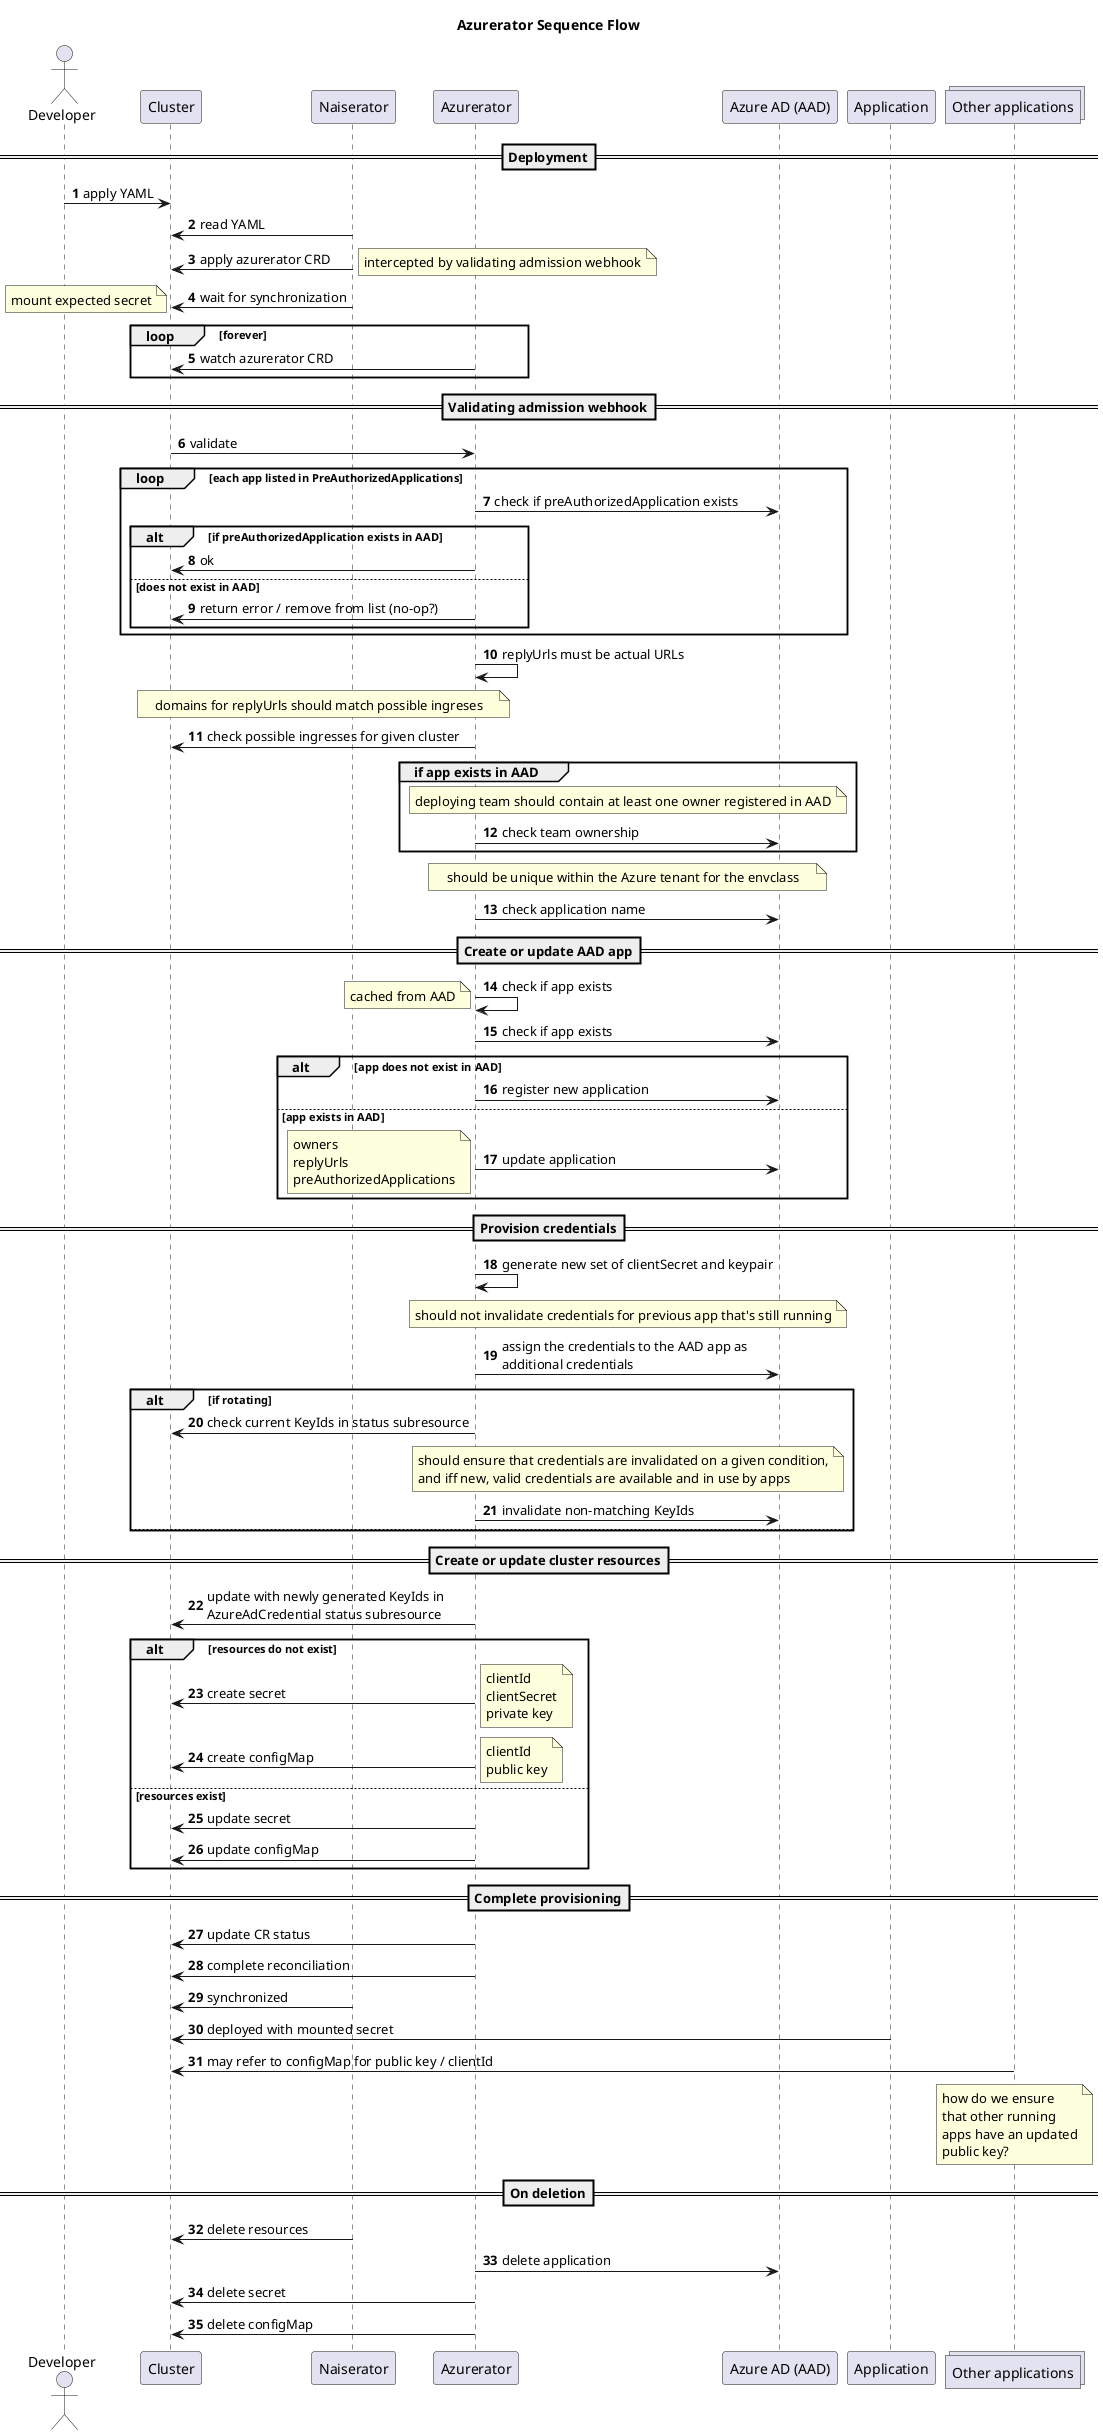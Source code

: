 @startuml component
title Azurerator Sequence Flow
skinparam maxMessageSize 300
autonumber

actor developer as "Developer"
participant cluster as "Cluster"
participant naiserator as "Naiserator"
participant azurerator as "Azurerator"
participant azuread as "Azure AD (AAD)"
participant application as "Application"
collections applications as "Other applications"

==Deployment==
developer -> cluster: apply YAML
cluster <- naiserator: read YAML
cluster <- naiserator: apply azurerator CRD
note right: intercepted by validating admission webhook
naiserator -> cluster: wait for synchronization
note left: mount expected secret

loop forever
	azurerator -> cluster: watch azurerator CRD
end

==Validating admission webhook==
cluster -> azurerator: validate

loop each app listed in PreAuthorizedApplications
    azurerator -> azuread: check if preAuthorizedApplication exists
    alt if preAuthorizedApplication exists in AAD
        azurerator -> cluster: ok
    else does not exist in AAD
        azurerator -> cluster: return error / remove from list (no-op?)
    end
end
azurerator -> azurerator: replyUrls must be actual URLs

note over cluster, azurerator: domains for replyUrls should match possible ingreses
azurerator -> cluster: check possible ingresses for given cluster
group if app exists in AAD
    note over azurerator, azuread
        deploying team should contain at least one owner registered in AAD
    end note
    azurerator -> azuread: check team ownership
end

note over azurerator, azuread: should be unique within the Azure tenant for the envclass
azurerator -> azuread: check application name

==Create or update AAD app==
azurerator -> azurerator: check if app exists
note left: cached from AAD
azurerator -> azuread: check if app exists
alt app does not exist in AAD
	azurerator -> azuread: register new application
else app exists in AAD
    azurerator -> azuread: update application
    note left
        owners
        replyUrls
        preAuthorizedApplications
    end note
end

==Provision credentials==

azurerator -> azurerator: generate new set of clientSecret and keypair
note over azurerator, azuread
    should not invalidate credentials for previous app that's still running
end note

azurerator -> azuread: assign the credentials to the AAD app as additional credentials

alt if rotating
    azurerator -> cluster: check current KeyIds in status subresource
    note over azurerator, azuread
        should ensure that credentials are invalidated on a given condition,
        and iff new, valid credentials are available and in use by apps
    end note
    azurerator -> azuread: invalidate non-matching KeyIds
else

end

==Create or update cluster resources==
azurerator -> cluster: update with newly generated KeyIds in AzureAdCredential status subresource

alt resources do not exist
	azurerator -> cluster: create secret
	note right
        clientId
        clientSecret
        private key
    end note
	azurerator -> cluster: create configMap
	note right
        clientId
        public key
    end note
else resources exist
    azurerator -> cluster: update secret
    azurerator -> cluster: update configMap
end

==Complete provisioning==
    azurerator -> cluster: update CR status
    azurerator -> cluster: complete reconciliation
    naiserator -> cluster: synchronized
    application -> cluster: deployed with mounted secret
    applications -> cluster: may refer to configMap for public key / clientId
    note over applications
        how do we ensure
        that other running
        apps have an updated
        public key?
    end note

==On deletion==
    naiserator -> cluster: delete resources
    azurerator -> azuread: delete application
    azurerator -> cluster: delete secret
    azurerator -> cluster: delete configMap

@enduml

